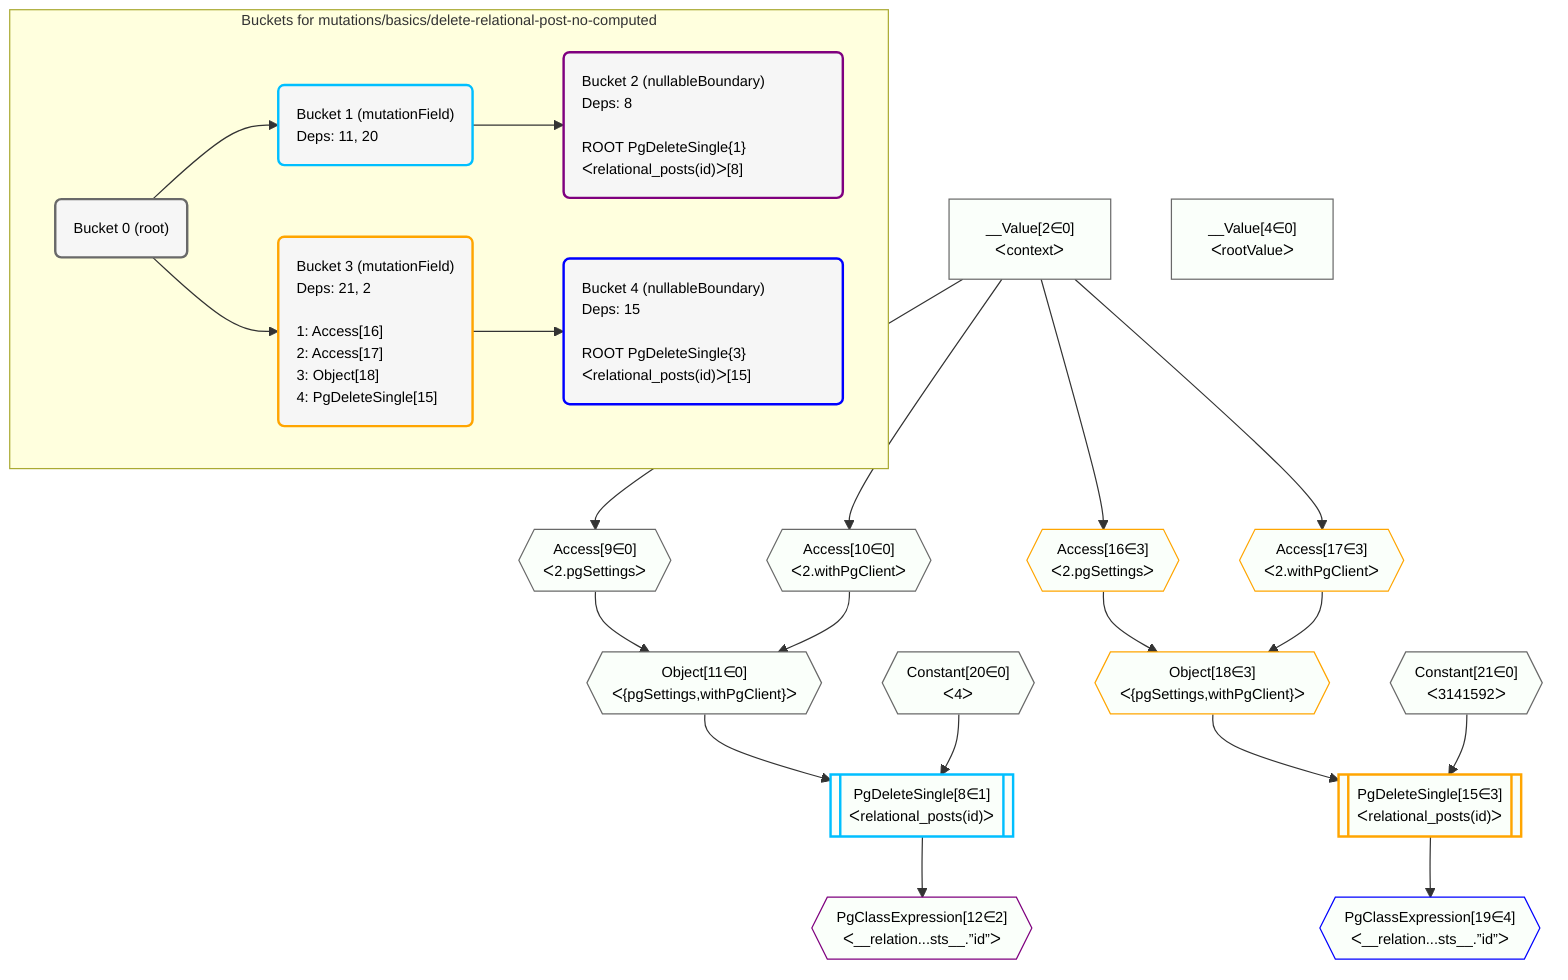 %%{init: {'themeVariables': { 'fontSize': '12px'}}}%%
graph TD
    classDef path fill:#eee,stroke:#000,color:#000
    classDef plan fill:#fff,stroke-width:1px,color:#000
    classDef itemplan fill:#fff,stroke-width:2px,color:#000
    classDef unbatchedplan fill:#dff,stroke-width:1px,color:#000
    classDef sideeffectplan fill:#fcc,stroke-width:2px,color:#000
    classDef bucket fill:#f6f6f6,color:#000,stroke-width:2px,text-align:left


    %% plan dependencies
    Object11{{"Object[11∈0]<br />ᐸ{pgSettings,withPgClient}ᐳ"}}:::plan
    Access9{{"Access[9∈0]<br />ᐸ2.pgSettingsᐳ"}}:::plan
    Access10{{"Access[10∈0]<br />ᐸ2.withPgClientᐳ"}}:::plan
    Access9 & Access10 --> Object11
    __Value2["__Value[2∈0]<br />ᐸcontextᐳ"]:::plan
    __Value2 --> Access9
    __Value2 --> Access10
    __Value4["__Value[4∈0]<br />ᐸrootValueᐳ"]:::plan
    Constant20{{"Constant[20∈0]<br />ᐸ4ᐳ"}}:::plan
    Constant21{{"Constant[21∈0]<br />ᐸ3141592ᐳ"}}:::plan
    PgDeleteSingle8[["PgDeleteSingle[8∈1]<br />ᐸrelational_posts(id)ᐳ"]]:::sideeffectplan
    Object11 & Constant20 --> PgDeleteSingle8
    PgClassExpression12{{"PgClassExpression[12∈2]<br />ᐸ__relation...sts__.”id”ᐳ"}}:::plan
    PgDeleteSingle8 --> PgClassExpression12
    PgDeleteSingle15[["PgDeleteSingle[15∈3]<br />ᐸrelational_posts(id)ᐳ"]]:::sideeffectplan
    Object18{{"Object[18∈3]<br />ᐸ{pgSettings,withPgClient}ᐳ"}}:::plan
    Object18 & Constant21 --> PgDeleteSingle15
    Access16{{"Access[16∈3]<br />ᐸ2.pgSettingsᐳ"}}:::plan
    Access17{{"Access[17∈3]<br />ᐸ2.withPgClientᐳ"}}:::plan
    Access16 & Access17 --> Object18
    __Value2 --> Access16
    __Value2 --> Access17
    PgClassExpression19{{"PgClassExpression[19∈4]<br />ᐸ__relation...sts__.”id”ᐳ"}}:::plan
    PgDeleteSingle15 --> PgClassExpression19

    %% define steps

    subgraph "Buckets for mutations/basics/delete-relational-post-no-computed"
    Bucket0("Bucket 0 (root)"):::bucket
    classDef bucket0 stroke:#696969
    class Bucket0,__Value2,__Value4,Access9,Access10,Object11,Constant20,Constant21 bucket0
    Bucket1("Bucket 1 (mutationField)<br />Deps: 11, 20"):::bucket
    classDef bucket1 stroke:#00bfff
    class Bucket1,PgDeleteSingle8 bucket1
    Bucket2("Bucket 2 (nullableBoundary)<br />Deps: 8<br /><br />ROOT PgDeleteSingle{1}ᐸrelational_posts(id)ᐳ[8]"):::bucket
    classDef bucket2 stroke:#7f007f
    class Bucket2,PgClassExpression12 bucket2
    Bucket3("Bucket 3 (mutationField)<br />Deps: 21, 2<br /><br />1: Access[16]<br />2: Access[17]<br />3: Object[18]<br />4: PgDeleteSingle[15]"):::bucket
    classDef bucket3 stroke:#ffa500
    class Bucket3,PgDeleteSingle15,Access16,Access17,Object18 bucket3
    Bucket4("Bucket 4 (nullableBoundary)<br />Deps: 15<br /><br />ROOT PgDeleteSingle{3}ᐸrelational_posts(id)ᐳ[15]"):::bucket
    classDef bucket4 stroke:#0000ff
    class Bucket4,PgClassExpression19 bucket4
    Bucket0 --> Bucket1 & Bucket3
    Bucket1 --> Bucket2
    Bucket3 --> Bucket4
    classDef unary fill:#fafffa,borderWidth:8px
    class Object11,Access9,Access10,__Value2,__Value4,Constant20,Constant21,PgDeleteSingle8,PgClassExpression12,PgDeleteSingle15,Object18,Access16,Access17,PgClassExpression19 unary
    end